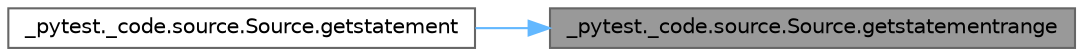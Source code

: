 digraph "_pytest._code.source.Source.getstatementrange"
{
 // LATEX_PDF_SIZE
  bgcolor="transparent";
  edge [fontname=Helvetica,fontsize=10,labelfontname=Helvetica,labelfontsize=10];
  node [fontname=Helvetica,fontsize=10,shape=box,height=0.2,width=0.4];
  rankdir="RL";
  Node1 [id="Node000001",label="_pytest._code.source.Source.getstatementrange",height=0.2,width=0.4,color="gray40", fillcolor="grey60", style="filled", fontcolor="black",tooltip=" "];
  Node1 -> Node2 [id="edge1_Node000001_Node000002",dir="back",color="steelblue1",style="solid",tooltip=" "];
  Node2 [id="Node000002",label="_pytest._code.source.Source.getstatement",height=0.2,width=0.4,color="grey40", fillcolor="white", style="filled",URL="$class__pytest_1_1__code_1_1source_1_1_source.html#afde95d2be3ebe066a1e54d930c281ade",tooltip=" "];
}
